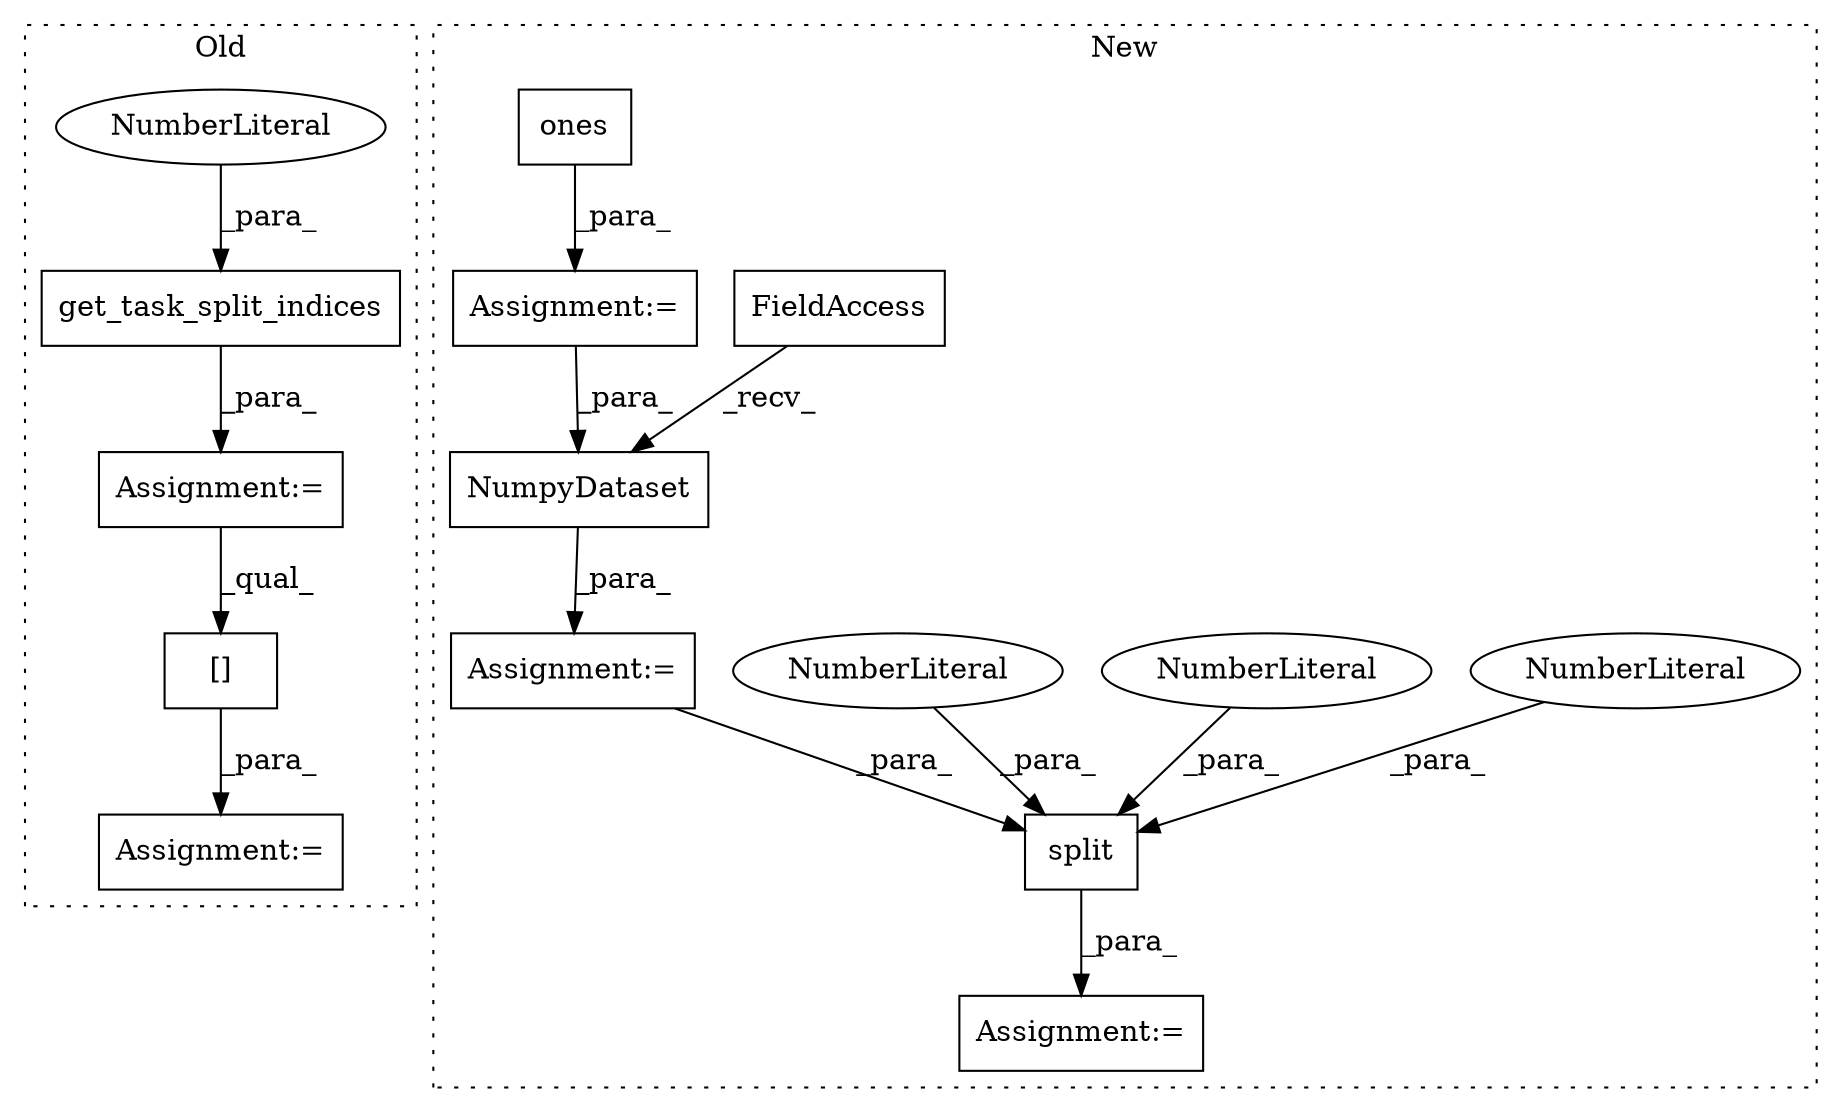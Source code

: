 digraph G {
subgraph cluster0 {
1 [label="get_task_split_indices" a="32" s="14150,14180" l="23,1" shape="box"];
3 [label="NumberLiteral" a="34" s="14177" l="3" shape="ellipse"];
4 [label="[]" a="2" s="14199,14215" l="15,1" shape="box"];
13 [label="Assignment:=" a="7" s="14198" l="1" shape="box"];
15 [label="Assignment:=" a="7" s="14129" l="1" shape="box"];
label = "Old";
style="dotted";
}
subgraph cluster1 {
2 [label="NumpyDataset" a="32" s="14320,14338" l="13,1" shape="box"];
5 [label="split" a="32" s="14480,14503" l="6,1" shape="box"];
6 [label="NumberLiteral" a="34" s="14500" l="3" shape="ellipse"];
7 [label="NumberLiteral" a="34" s="14498" l="1" shape="ellipse"];
8 [label="NumberLiteral" a="34" s="14494" l="3" shape="ellipse"];
9 [label="FieldAccess" a="22" s="14306" l="13" shape="box"];
10 [label="ones" a="32" s="14084,14098" l="5,1" shape="box"];
11 [label="Assignment:=" a="7" s="14077" l="1" shape="box"];
12 [label="Assignment:=" a="7" s="14458" l="2" shape="box"];
14 [label="Assignment:=" a="7" s="14305" l="1" shape="box"];
label = "New";
style="dotted";
}
1 -> 15 [label="_para_"];
2 -> 14 [label="_para_"];
3 -> 1 [label="_para_"];
4 -> 13 [label="_para_"];
5 -> 12 [label="_para_"];
6 -> 5 [label="_para_"];
7 -> 5 [label="_para_"];
8 -> 5 [label="_para_"];
9 -> 2 [label="_recv_"];
10 -> 11 [label="_para_"];
11 -> 2 [label="_para_"];
14 -> 5 [label="_para_"];
15 -> 4 [label="_qual_"];
}